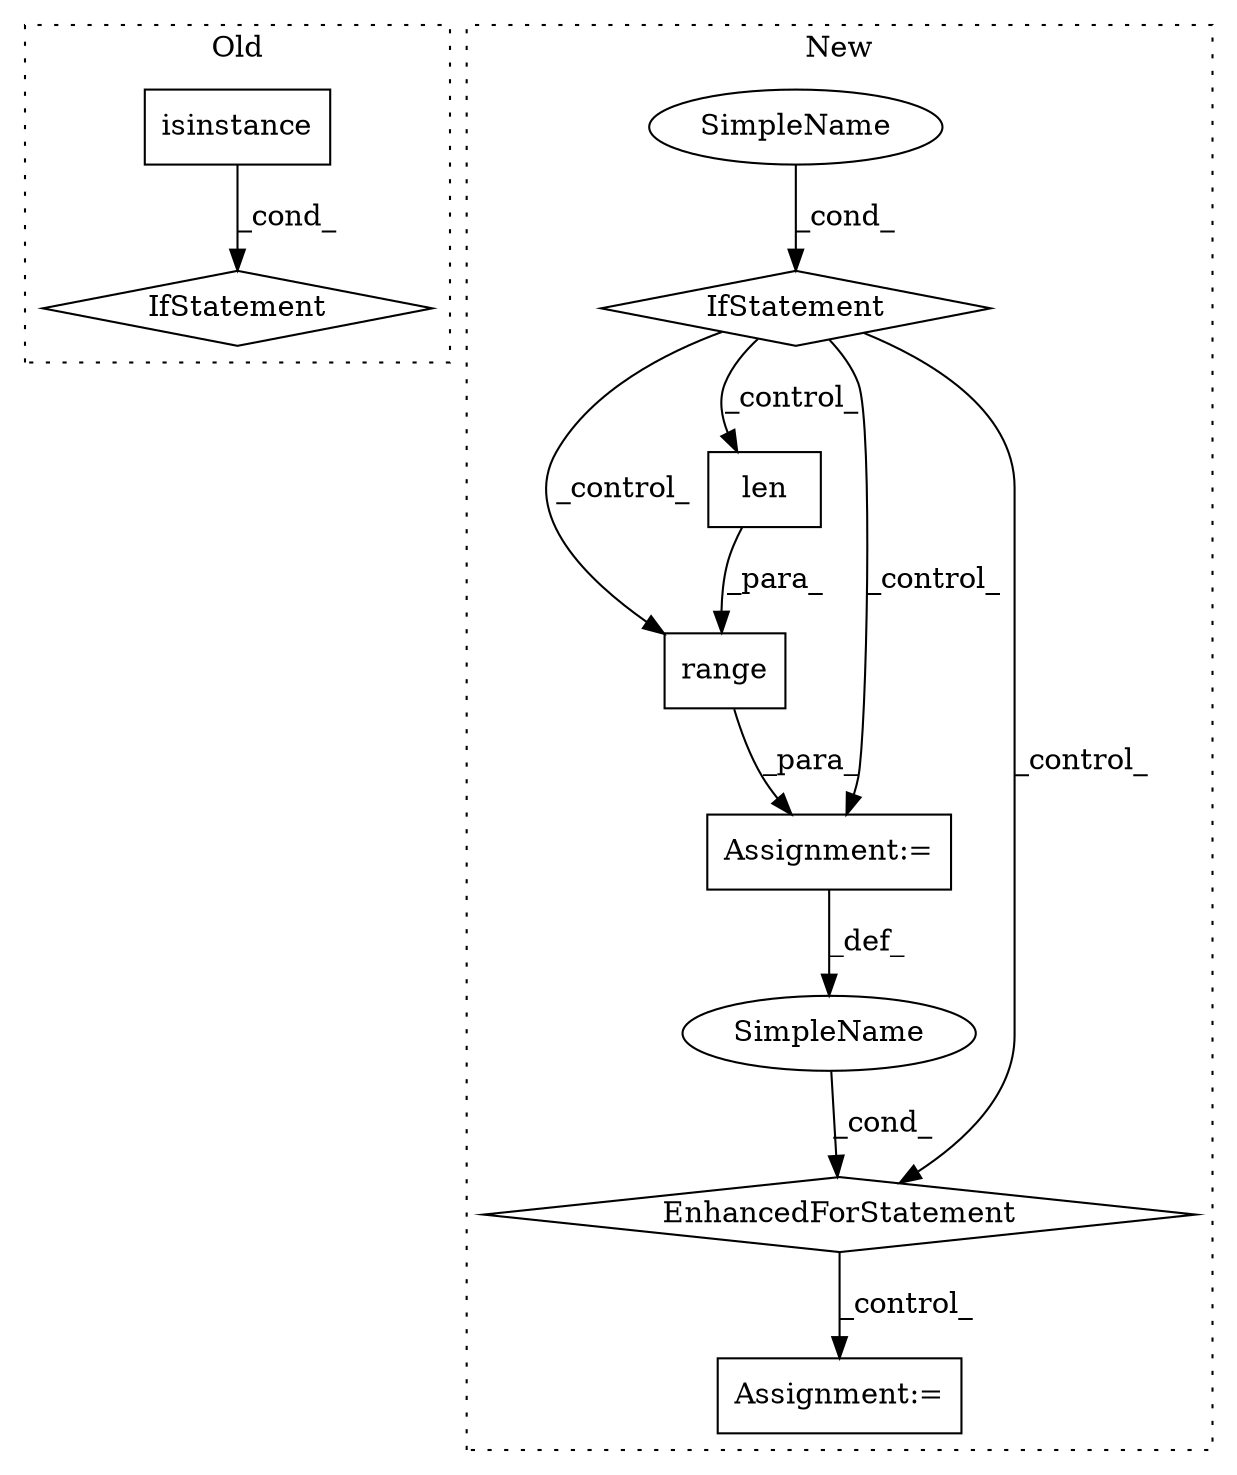 digraph G {
subgraph cluster0 {
1 [label="isinstance" a="32" s="4664,4716" l="11,2" shape="box"];
4 [label="IfStatement" a="25" s="4659,4718" l="4,2" shape="diamond"];
label = "Old";
style="dotted";
}
subgraph cluster1 {
2 [label="range" a="32" s="5171,5199" l="6,1" shape="box"];
3 [label="Assignment:=" a="7" s="5106,5200" l="57,2" shape="box"];
5 [label="EnhancedForStatement" a="70" s="5106,5200" l="57,2" shape="diamond"];
6 [label="SimpleName" a="42" s="" l="" shape="ellipse"];
7 [label="IfStatement" a="25" s="4750,4779" l="4,2" shape="diamond"];
8 [label="len" a="32" s="5177,5198" l="4,1" shape="box"];
9 [label="SimpleName" a="42" s="5167" l="1" shape="ellipse"];
10 [label="Assignment:=" a="7" s="5286" l="1" shape="box"];
label = "New";
style="dotted";
}
1 -> 4 [label="_cond_"];
2 -> 3 [label="_para_"];
3 -> 9 [label="_def_"];
5 -> 10 [label="_control_"];
6 -> 7 [label="_cond_"];
7 -> 2 [label="_control_"];
7 -> 3 [label="_control_"];
7 -> 8 [label="_control_"];
7 -> 5 [label="_control_"];
8 -> 2 [label="_para_"];
9 -> 5 [label="_cond_"];
}